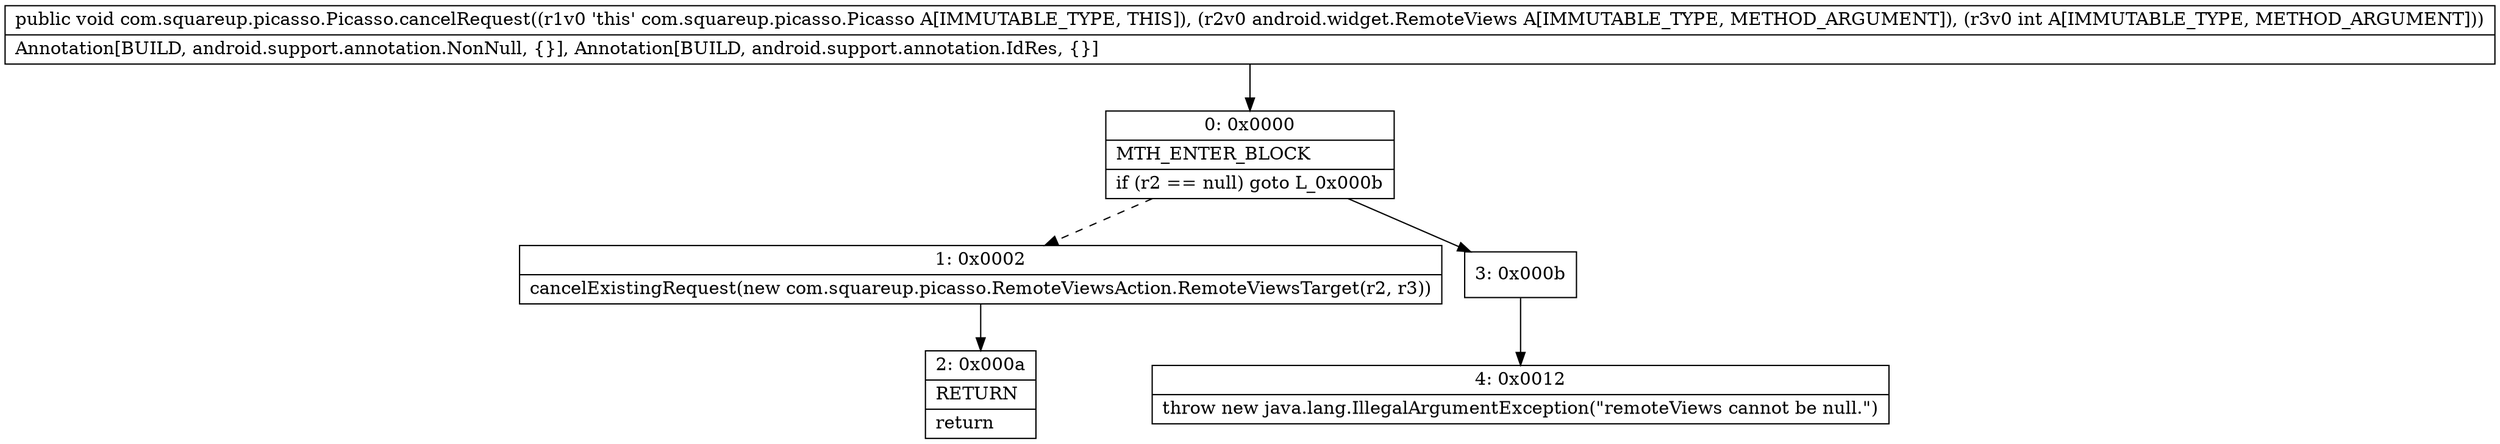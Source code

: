 digraph "CFG forcom.squareup.picasso.Picasso.cancelRequest(Landroid\/widget\/RemoteViews;I)V" {
Node_0 [shape=record,label="{0\:\ 0x0000|MTH_ENTER_BLOCK\l|if (r2 == null) goto L_0x000b\l}"];
Node_1 [shape=record,label="{1\:\ 0x0002|cancelExistingRequest(new com.squareup.picasso.RemoteViewsAction.RemoteViewsTarget(r2, r3))\l}"];
Node_2 [shape=record,label="{2\:\ 0x000a|RETURN\l|return\l}"];
Node_3 [shape=record,label="{3\:\ 0x000b}"];
Node_4 [shape=record,label="{4\:\ 0x0012|throw new java.lang.IllegalArgumentException(\"remoteViews cannot be null.\")\l}"];
MethodNode[shape=record,label="{public void com.squareup.picasso.Picasso.cancelRequest((r1v0 'this' com.squareup.picasso.Picasso A[IMMUTABLE_TYPE, THIS]), (r2v0 android.widget.RemoteViews A[IMMUTABLE_TYPE, METHOD_ARGUMENT]), (r3v0 int A[IMMUTABLE_TYPE, METHOD_ARGUMENT]))  | Annotation[BUILD, android.support.annotation.NonNull, \{\}], Annotation[BUILD, android.support.annotation.IdRes, \{\}]\l}"];
MethodNode -> Node_0;
Node_0 -> Node_1[style=dashed];
Node_0 -> Node_3;
Node_1 -> Node_2;
Node_3 -> Node_4;
}

